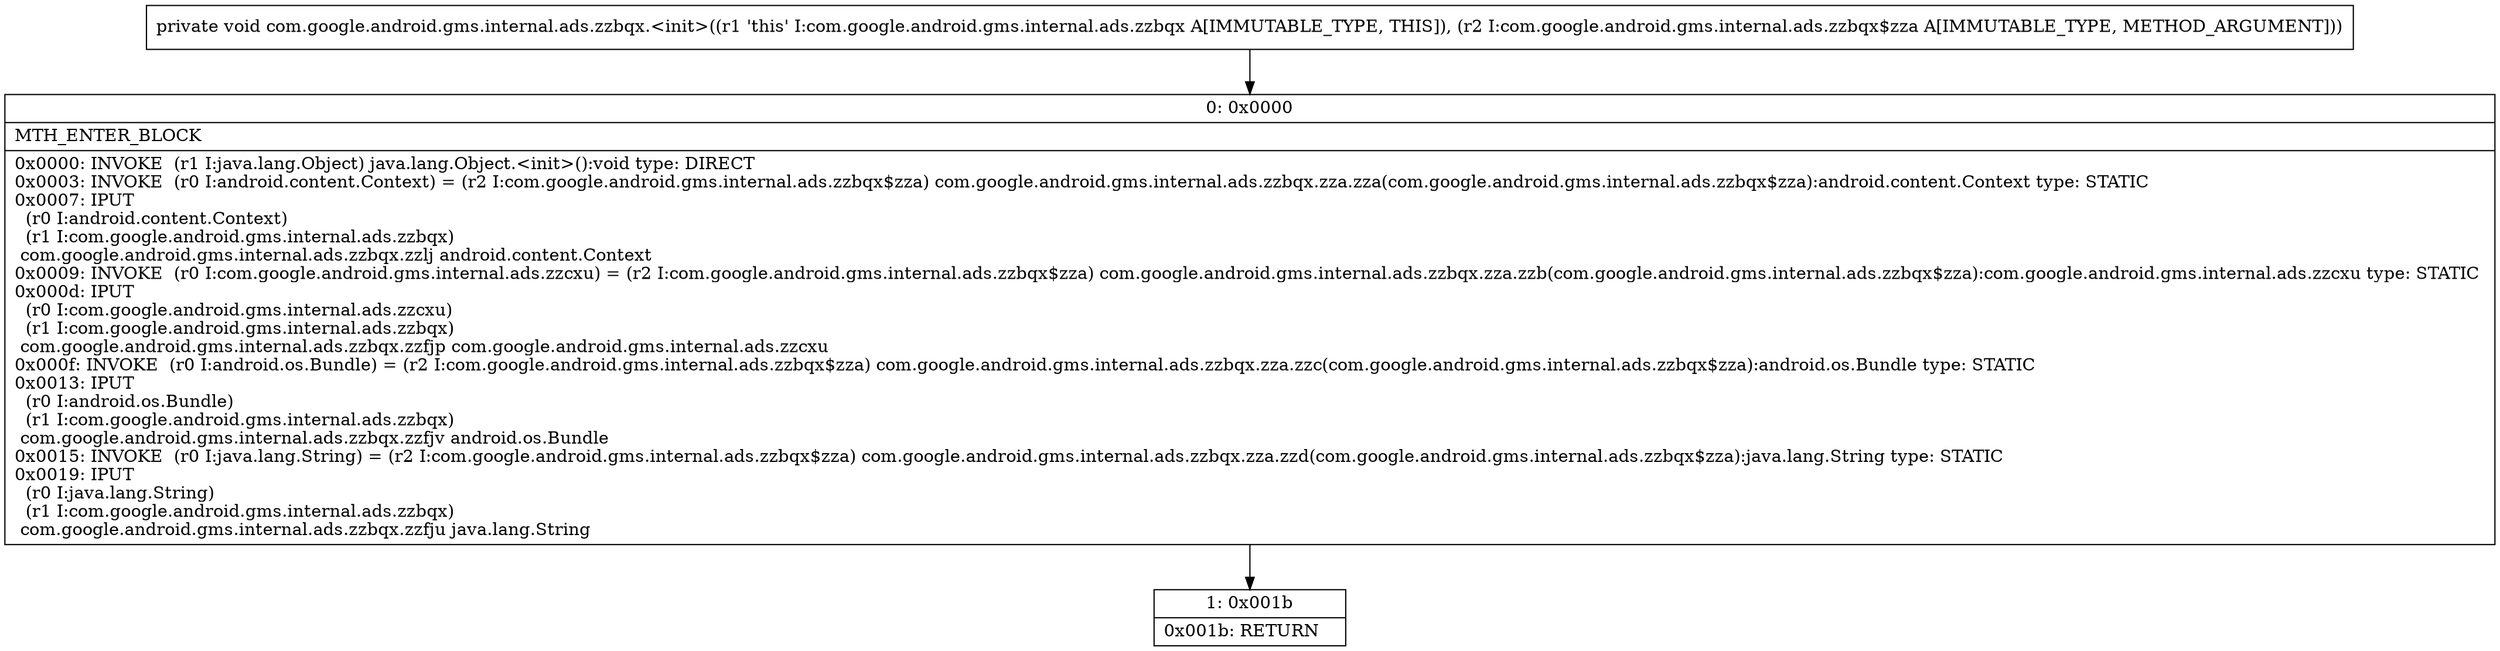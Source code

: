 digraph "CFG forcom.google.android.gms.internal.ads.zzbqx.\<init\>(Lcom\/google\/android\/gms\/internal\/ads\/zzbqx$zza;)V" {
Node_0 [shape=record,label="{0\:\ 0x0000|MTH_ENTER_BLOCK\l|0x0000: INVOKE  (r1 I:java.lang.Object) java.lang.Object.\<init\>():void type: DIRECT \l0x0003: INVOKE  (r0 I:android.content.Context) = (r2 I:com.google.android.gms.internal.ads.zzbqx$zza) com.google.android.gms.internal.ads.zzbqx.zza.zza(com.google.android.gms.internal.ads.zzbqx$zza):android.content.Context type: STATIC \l0x0007: IPUT  \l  (r0 I:android.content.Context)\l  (r1 I:com.google.android.gms.internal.ads.zzbqx)\l com.google.android.gms.internal.ads.zzbqx.zzlj android.content.Context \l0x0009: INVOKE  (r0 I:com.google.android.gms.internal.ads.zzcxu) = (r2 I:com.google.android.gms.internal.ads.zzbqx$zza) com.google.android.gms.internal.ads.zzbqx.zza.zzb(com.google.android.gms.internal.ads.zzbqx$zza):com.google.android.gms.internal.ads.zzcxu type: STATIC \l0x000d: IPUT  \l  (r0 I:com.google.android.gms.internal.ads.zzcxu)\l  (r1 I:com.google.android.gms.internal.ads.zzbqx)\l com.google.android.gms.internal.ads.zzbqx.zzfjp com.google.android.gms.internal.ads.zzcxu \l0x000f: INVOKE  (r0 I:android.os.Bundle) = (r2 I:com.google.android.gms.internal.ads.zzbqx$zza) com.google.android.gms.internal.ads.zzbqx.zza.zzc(com.google.android.gms.internal.ads.zzbqx$zza):android.os.Bundle type: STATIC \l0x0013: IPUT  \l  (r0 I:android.os.Bundle)\l  (r1 I:com.google.android.gms.internal.ads.zzbqx)\l com.google.android.gms.internal.ads.zzbqx.zzfjv android.os.Bundle \l0x0015: INVOKE  (r0 I:java.lang.String) = (r2 I:com.google.android.gms.internal.ads.zzbqx$zza) com.google.android.gms.internal.ads.zzbqx.zza.zzd(com.google.android.gms.internal.ads.zzbqx$zza):java.lang.String type: STATIC \l0x0019: IPUT  \l  (r0 I:java.lang.String)\l  (r1 I:com.google.android.gms.internal.ads.zzbqx)\l com.google.android.gms.internal.ads.zzbqx.zzfju java.lang.String \l}"];
Node_1 [shape=record,label="{1\:\ 0x001b|0x001b: RETURN   \l}"];
MethodNode[shape=record,label="{private void com.google.android.gms.internal.ads.zzbqx.\<init\>((r1 'this' I:com.google.android.gms.internal.ads.zzbqx A[IMMUTABLE_TYPE, THIS]), (r2 I:com.google.android.gms.internal.ads.zzbqx$zza A[IMMUTABLE_TYPE, METHOD_ARGUMENT])) }"];
MethodNode -> Node_0;
Node_0 -> Node_1;
}

